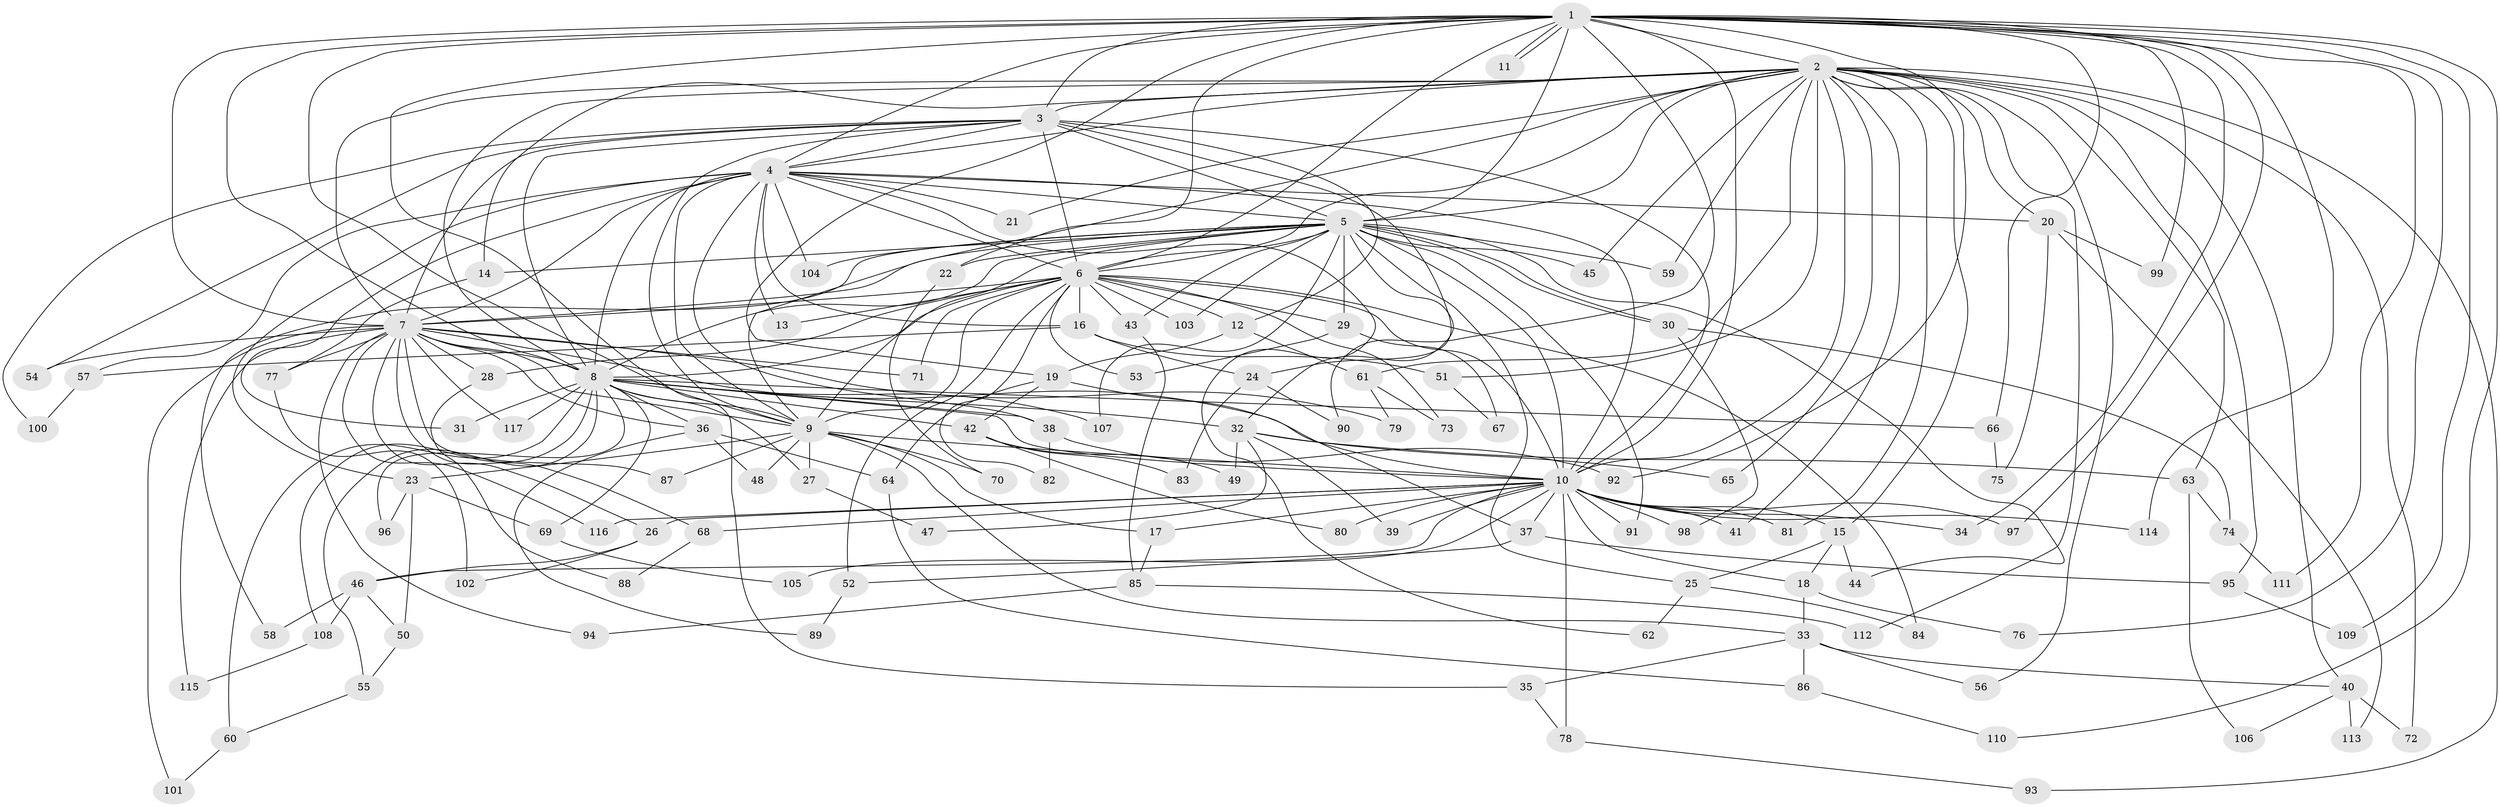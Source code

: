 // Generated by graph-tools (version 1.1) at 2025/46/03/09/25 04:46:22]
// undirected, 117 vertices, 259 edges
graph export_dot {
graph [start="1"]
  node [color=gray90,style=filled];
  1;
  2;
  3;
  4;
  5;
  6;
  7;
  8;
  9;
  10;
  11;
  12;
  13;
  14;
  15;
  16;
  17;
  18;
  19;
  20;
  21;
  22;
  23;
  24;
  25;
  26;
  27;
  28;
  29;
  30;
  31;
  32;
  33;
  34;
  35;
  36;
  37;
  38;
  39;
  40;
  41;
  42;
  43;
  44;
  45;
  46;
  47;
  48;
  49;
  50;
  51;
  52;
  53;
  54;
  55;
  56;
  57;
  58;
  59;
  60;
  61;
  62;
  63;
  64;
  65;
  66;
  67;
  68;
  69;
  70;
  71;
  72;
  73;
  74;
  75;
  76;
  77;
  78;
  79;
  80;
  81;
  82;
  83;
  84;
  85;
  86;
  87;
  88;
  89;
  90;
  91;
  92;
  93;
  94;
  95;
  96;
  97;
  98;
  99;
  100;
  101;
  102;
  103;
  104;
  105;
  106;
  107;
  108;
  109;
  110;
  111;
  112;
  113;
  114;
  115;
  116;
  117;
  1 -- 2;
  1 -- 3;
  1 -- 4;
  1 -- 5;
  1 -- 6;
  1 -- 7;
  1 -- 8;
  1 -- 9;
  1 -- 10;
  1 -- 11;
  1 -- 11;
  1 -- 19;
  1 -- 22;
  1 -- 34;
  1 -- 35;
  1 -- 66;
  1 -- 76;
  1 -- 90;
  1 -- 92;
  1 -- 97;
  1 -- 99;
  1 -- 109;
  1 -- 110;
  1 -- 111;
  1 -- 114;
  2 -- 3;
  2 -- 4;
  2 -- 5;
  2 -- 6;
  2 -- 7;
  2 -- 8;
  2 -- 9;
  2 -- 10;
  2 -- 14;
  2 -- 15;
  2 -- 20;
  2 -- 21;
  2 -- 40;
  2 -- 41;
  2 -- 45;
  2 -- 51;
  2 -- 56;
  2 -- 59;
  2 -- 61;
  2 -- 63;
  2 -- 65;
  2 -- 72;
  2 -- 81;
  2 -- 93;
  2 -- 95;
  2 -- 112;
  3 -- 4;
  3 -- 5;
  3 -- 6;
  3 -- 7;
  3 -- 8;
  3 -- 9;
  3 -- 10;
  3 -- 12;
  3 -- 24;
  3 -- 54;
  3 -- 100;
  4 -- 5;
  4 -- 6;
  4 -- 7;
  4 -- 8;
  4 -- 9;
  4 -- 10;
  4 -- 13;
  4 -- 16;
  4 -- 20;
  4 -- 21;
  4 -- 23;
  4 -- 31;
  4 -- 38;
  4 -- 57;
  4 -- 62;
  4 -- 104;
  5 -- 6;
  5 -- 7;
  5 -- 8;
  5 -- 9;
  5 -- 10;
  5 -- 14;
  5 -- 22;
  5 -- 25;
  5 -- 29;
  5 -- 30;
  5 -- 30;
  5 -- 32;
  5 -- 43;
  5 -- 44;
  5 -- 45;
  5 -- 58;
  5 -- 59;
  5 -- 91;
  5 -- 103;
  5 -- 104;
  5 -- 107;
  6 -- 7;
  6 -- 8;
  6 -- 9;
  6 -- 10;
  6 -- 12;
  6 -- 13;
  6 -- 16;
  6 -- 28;
  6 -- 29;
  6 -- 43;
  6 -- 52;
  6 -- 53;
  6 -- 71;
  6 -- 73;
  6 -- 82;
  6 -- 84;
  6 -- 103;
  7 -- 8;
  7 -- 9;
  7 -- 10;
  7 -- 26;
  7 -- 28;
  7 -- 36;
  7 -- 54;
  7 -- 68;
  7 -- 71;
  7 -- 77;
  7 -- 79;
  7 -- 87;
  7 -- 94;
  7 -- 101;
  7 -- 115;
  7 -- 116;
  7 -- 117;
  8 -- 9;
  8 -- 10;
  8 -- 27;
  8 -- 31;
  8 -- 32;
  8 -- 36;
  8 -- 38;
  8 -- 42;
  8 -- 55;
  8 -- 60;
  8 -- 66;
  8 -- 69;
  8 -- 96;
  8 -- 107;
  8 -- 108;
  8 -- 117;
  9 -- 10;
  9 -- 17;
  9 -- 23;
  9 -- 27;
  9 -- 33;
  9 -- 48;
  9 -- 70;
  9 -- 87;
  10 -- 15;
  10 -- 17;
  10 -- 18;
  10 -- 26;
  10 -- 34;
  10 -- 37;
  10 -- 39;
  10 -- 41;
  10 -- 46;
  10 -- 68;
  10 -- 78;
  10 -- 80;
  10 -- 81;
  10 -- 91;
  10 -- 97;
  10 -- 98;
  10 -- 105;
  10 -- 114;
  10 -- 116;
  12 -- 19;
  12 -- 61;
  14 -- 77;
  15 -- 18;
  15 -- 25;
  15 -- 44;
  16 -- 24;
  16 -- 51;
  16 -- 57;
  17 -- 85;
  18 -- 33;
  18 -- 76;
  19 -- 37;
  19 -- 42;
  19 -- 64;
  20 -- 75;
  20 -- 99;
  20 -- 113;
  22 -- 70;
  23 -- 50;
  23 -- 69;
  23 -- 96;
  24 -- 83;
  24 -- 90;
  25 -- 62;
  25 -- 84;
  26 -- 46;
  26 -- 102;
  27 -- 47;
  28 -- 88;
  29 -- 53;
  29 -- 67;
  30 -- 74;
  30 -- 98;
  32 -- 39;
  32 -- 47;
  32 -- 49;
  32 -- 63;
  32 -- 65;
  33 -- 35;
  33 -- 40;
  33 -- 56;
  33 -- 86;
  35 -- 78;
  36 -- 48;
  36 -- 64;
  36 -- 89;
  37 -- 52;
  37 -- 95;
  38 -- 82;
  38 -- 92;
  40 -- 72;
  40 -- 106;
  40 -- 113;
  42 -- 49;
  42 -- 80;
  42 -- 83;
  43 -- 85;
  46 -- 50;
  46 -- 58;
  46 -- 108;
  50 -- 55;
  51 -- 67;
  52 -- 89;
  55 -- 60;
  57 -- 100;
  60 -- 101;
  61 -- 73;
  61 -- 79;
  63 -- 74;
  63 -- 106;
  64 -- 86;
  66 -- 75;
  68 -- 88;
  69 -- 105;
  74 -- 111;
  77 -- 102;
  78 -- 93;
  85 -- 94;
  85 -- 112;
  86 -- 110;
  95 -- 109;
  108 -- 115;
}
